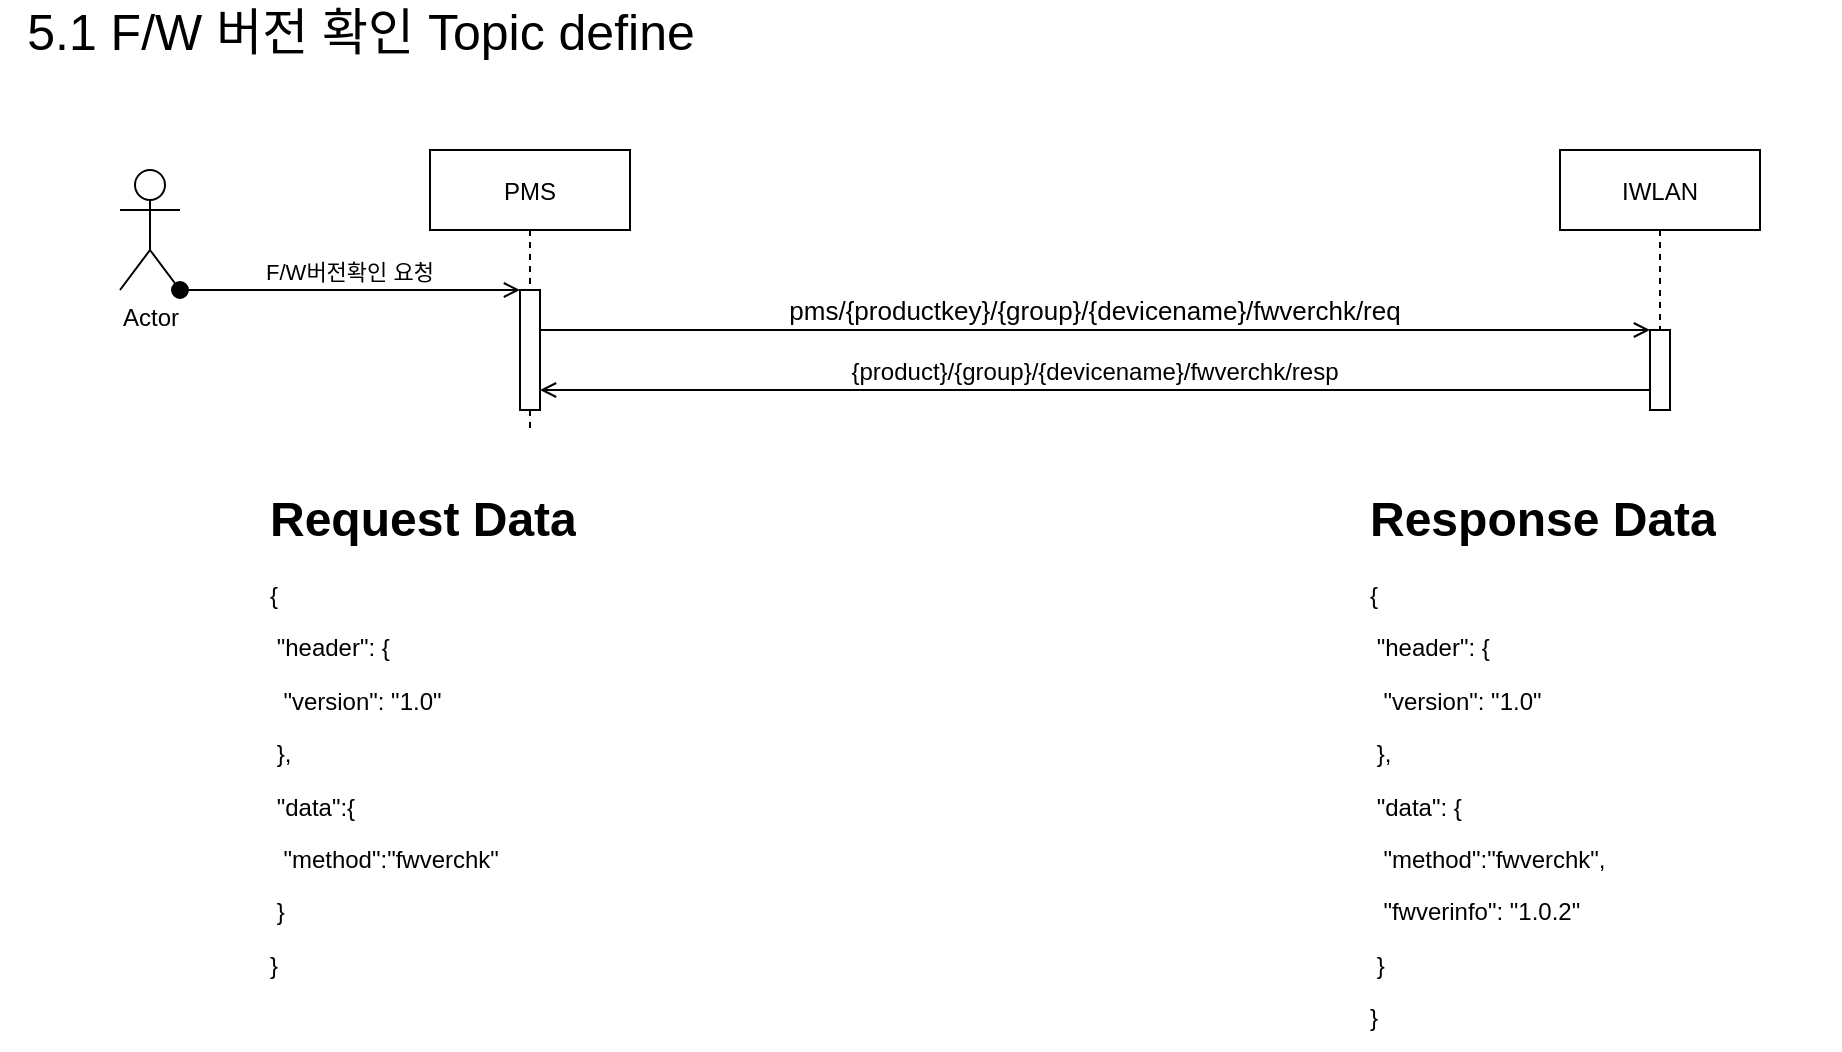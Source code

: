 <mxfile version="14.8.5" type="github" pages="2">
  <diagram id="kgpKYQtTHZ0yAKxKKP6v" name="5.1 F/W 버전 확인 Topic define">
    <mxGraphModel dx="1426" dy="872" grid="1" gridSize="10" guides="1" tooltips="1" connect="1" arrows="1" fold="1" page="1" pageScale="1" pageWidth="1169" pageHeight="827" math="0" shadow="0">
      <root>
        <mxCell id="0" />
        <mxCell id="1" parent="0" />
        <mxCell id="3nuBFxr9cyL0pnOWT2aG-1" value="PMS" style="shape=umlLifeline;perimeter=lifelinePerimeter;container=1;collapsible=0;recursiveResize=0;rounded=0;shadow=0;strokeWidth=1;" parent="1" vertex="1">
          <mxGeometry x="255" y="100" width="100" height="140" as="geometry" />
        </mxCell>
        <mxCell id="3nuBFxr9cyL0pnOWT2aG-2" value="" style="points=[];perimeter=orthogonalPerimeter;rounded=0;shadow=0;strokeWidth=1;" parent="3nuBFxr9cyL0pnOWT2aG-1" vertex="1">
          <mxGeometry x="45" y="70" width="10" height="60" as="geometry" />
        </mxCell>
        <mxCell id="3nuBFxr9cyL0pnOWT2aG-8" value="pms/{productkey}/{group}/{devicename}/fwverchk/req" style="verticalAlign=bottom;endArrow=open;entryX=0;entryY=0;shadow=0;strokeWidth=1;fontSize=13;fontStyle=0;endFill=0;" parent="1" edge="1">
          <mxGeometry relative="1" as="geometry">
            <mxPoint x="310" y="190.0" as="sourcePoint" />
            <mxPoint x="865" y="190.0" as="targetPoint" />
          </mxGeometry>
        </mxCell>
        <mxCell id="3nuBFxr9cyL0pnOWT2aG-9" value="{product}/{group}/{devicename}/fwverchk/resp" style="verticalAlign=bottom;endArrow=open;entryX=1;entryY=0;shadow=0;strokeWidth=1;fontSize=12;endFill=0;" parent="1" source="3nuBFxr9cyL0pnOWT2aG-6" edge="1">
          <mxGeometry relative="1" as="geometry">
            <mxPoint x="860" y="220" as="sourcePoint" />
            <mxPoint x="310" y="220" as="targetPoint" />
          </mxGeometry>
        </mxCell>
        <mxCell id="5kBYfJOK7Zqod7wVKw6P-1" value="Actor" style="shape=umlActor;verticalLabelPosition=bottom;verticalAlign=top;html=1;outlineConnect=0;" parent="1" vertex="1">
          <mxGeometry x="100" y="110" width="30" height="60" as="geometry" />
        </mxCell>
        <mxCell id="3nuBFxr9cyL0pnOWT2aG-3" value="F/W버전확인 요청" style="verticalAlign=bottom;startArrow=oval;endArrow=open;startSize=8;shadow=0;strokeWidth=1;exitX=1;exitY=1;exitDx=0;exitDy=0;exitPerimeter=0;endFill=0;" parent="1" source="5kBYfJOK7Zqod7wVKw6P-1" target="3nuBFxr9cyL0pnOWT2aG-2" edge="1">
          <mxGeometry relative="1" as="geometry">
            <mxPoint x="240" y="170" as="sourcePoint" />
          </mxGeometry>
        </mxCell>
        <mxCell id="5kBYfJOK7Zqod7wVKw6P-3" value="&lt;font style=&quot;font-size: 25px&quot;&gt;5.1 F/W 버전 확인 Topic define&lt;/font&gt;" style="text;html=1;align=center;verticalAlign=middle;resizable=0;points=[];autosize=1;strokeColor=none;" parent="1" vertex="1">
          <mxGeometry x="40" y="30" width="360" height="20" as="geometry" />
        </mxCell>
        <mxCell id="3nuBFxr9cyL0pnOWT2aG-5" value="IWLAN" style="shape=umlLifeline;perimeter=lifelinePerimeter;container=1;collapsible=0;recursiveResize=0;rounded=0;shadow=0;strokeWidth=1;" parent="1" vertex="1">
          <mxGeometry x="820" y="100" width="100" height="130" as="geometry" />
        </mxCell>
        <mxCell id="3nuBFxr9cyL0pnOWT2aG-6" value="" style="points=[];perimeter=orthogonalPerimeter;rounded=0;shadow=0;strokeWidth=1;" parent="3nuBFxr9cyL0pnOWT2aG-5" vertex="1">
          <mxGeometry x="45" y="90" width="10" height="40" as="geometry" />
        </mxCell>
        <mxCell id="5kBYfJOK7Zqod7wVKw6P-7" value="&lt;h1&gt;Request Data&lt;/h1&gt;&lt;p&gt;{&lt;/p&gt;&lt;p&gt;&lt;span&gt;	&lt;/span&gt;&lt;span&gt;	&lt;/span&gt;&lt;span style=&quot;white-space: pre&quot;&gt;	&lt;/span&gt;&quot;header&quot;: {&lt;/p&gt;&lt;p&gt;&lt;span&gt;		&lt;/span&gt;&lt;span&gt;	&lt;/span&gt;&lt;span&gt;	&lt;/span&gt;&lt;span style=&quot;white-space: pre&quot;&gt;	&lt;/span&gt;&lt;span style=&quot;white-space: pre&quot;&gt;	&lt;/span&gt;&quot;version&quot;: &quot;1.0&quot;&lt;/p&gt;&lt;p&gt;&lt;span&gt;	&lt;/span&gt;&lt;span&gt;	&lt;/span&gt;&lt;span style=&quot;white-space: pre&quot;&gt;	&lt;/span&gt;},&lt;/p&gt;&lt;p&gt;&lt;span&gt;	&lt;/span&gt;&lt;span style=&quot;white-space: pre&quot;&gt;	&lt;/span&gt;&quot;data&quot;:{&lt;br&gt;&lt;/p&gt;&lt;p&gt;&lt;span&gt;	&lt;/span&gt;&lt;span&gt;	&lt;/span&gt;&lt;span style=&quot;white-space: pre&quot;&gt;	&lt;/span&gt;&lt;span style=&quot;white-space: pre&quot;&gt;	&lt;/span&gt;&quot;method&quot;:&quot;fwverchk&quot;&lt;br&gt;&lt;/p&gt;&lt;p&gt;&lt;span&gt;	&lt;/span&gt;&lt;span style=&quot;white-space: pre&quot;&gt;	&lt;/span&gt;}&lt;/p&gt;&lt;p&gt;}&lt;/p&gt;" style="text;html=1;strokeColor=none;fillColor=none;spacing=5;spacingTop=-20;whiteSpace=wrap;overflow=hidden;rounded=0;fontSize=12;" parent="1" vertex="1">
          <mxGeometry x="170" y="265" width="230" height="255" as="geometry" />
        </mxCell>
        <mxCell id="5kBYfJOK7Zqod7wVKw6P-8" value="&lt;h1&gt;Response Data&lt;/h1&gt;&lt;p&gt;&lt;/p&gt;&lt;span&gt;&lt;p&gt;{&lt;/p&gt;&lt;p&gt;&lt;span&gt;&lt;span style=&quot;white-space: pre&quot;&gt;	&lt;/span&gt;&quot;header&quot;: {&lt;/span&gt;&lt;br&gt;&lt;/p&gt;&lt;p&gt;&lt;span&gt;&lt;span style=&quot;white-space: pre&quot;&gt;	&lt;span style=&quot;white-space: pre&quot;&gt;	&lt;/span&gt;&lt;/span&gt;&quot;version&quot;: &quot;1.0&quot;&lt;/span&gt;&lt;br&gt;&lt;/p&gt;&lt;p&gt;&lt;span&gt;&lt;span style=&quot;white-space: pre&quot;&gt;	&lt;/span&gt;},&lt;/span&gt;&lt;br&gt;&lt;/p&gt;&lt;p&gt;&lt;span&gt;&lt;span style=&quot;white-space: pre&quot;&gt;	&lt;/span&gt;&quot;data&quot;: {&lt;/span&gt;&lt;br&gt;&lt;/p&gt;&lt;p&gt;&lt;span&gt;&lt;span style=&quot;white-space: pre&quot;&gt;	&lt;/span&gt;&lt;span style=&quot;white-space: pre&quot;&gt;	&lt;/span&gt;&quot;method&quot;:&quot;fwverchk&quot;,&lt;br&gt;&lt;/span&gt;&lt;/p&gt;&lt;p&gt;&lt;span&gt;&lt;span style=&quot;white-space: pre&quot;&gt;	&lt;span style=&quot;white-space: pre&quot;&gt;	&lt;/span&gt;&quot;&lt;/span&gt;&lt;/span&gt;&lt;span&gt;fwverinfo&quot;: &quot;1.0.2&quot;&lt;/span&gt;&lt;/p&gt;&lt;p&gt;&lt;span&gt;	&lt;/span&gt;&lt;span style=&quot;white-space: pre&quot;&gt;	&lt;/span&gt;}&lt;/p&gt;&lt;p&gt;}&lt;/p&gt;&lt;/span&gt;" style="text;html=1;strokeColor=none;fillColor=none;spacing=5;spacingTop=-20;whiteSpace=wrap;overflow=hidden;rounded=0;fontSize=12;" parent="1" vertex="1">
          <mxGeometry x="720" y="265" width="240" height="285" as="geometry" />
        </mxCell>
      </root>
    </mxGraphModel>
  </diagram>
  <diagram id="U9TsFrNqbL_BJm1C6WAU" name="5.4 F/W 업데이트 Topic define">
    <mxGraphModel dx="1426" dy="872" grid="1" gridSize="10" guides="1" tooltips="1" connect="1" arrows="1" fold="1" page="1" pageScale="1" pageWidth="1169" pageHeight="827" math="0" shadow="0">
      <root>
        <mxCell id="xE-kRRZ_xSgWLuXI9ASr-0" />
        <mxCell id="xE-kRRZ_xSgWLuXI9ASr-1" parent="xE-kRRZ_xSgWLuXI9ASr-0" />
        <mxCell id="xE-kRRZ_xSgWLuXI9ASr-2" value="PMS" style="shape=umlLifeline;perimeter=lifelinePerimeter;container=1;collapsible=0;recursiveResize=0;rounded=0;shadow=0;strokeWidth=1;" vertex="1" parent="xE-kRRZ_xSgWLuXI9ASr-1">
          <mxGeometry x="255" y="100" width="100" height="260" as="geometry" />
        </mxCell>
        <mxCell id="xE-kRRZ_xSgWLuXI9ASr-3" value="" style="points=[];perimeter=orthogonalPerimeter;rounded=0;shadow=0;strokeWidth=1;" vertex="1" parent="xE-kRRZ_xSgWLuXI9ASr-2">
          <mxGeometry x="45" y="70" width="10" height="190" as="geometry" />
        </mxCell>
        <mxCell id="xE-kRRZ_xSgWLuXI9ASr-4" value="pms/{productkey}/{group}/{devicename}/fwupdate/req" style="verticalAlign=bottom;endArrow=open;entryX=0;entryY=0;shadow=0;strokeWidth=1;fontSize=13;fontStyle=0;endFill=0;" edge="1" parent="xE-kRRZ_xSgWLuXI9ASr-1">
          <mxGeometry relative="1" as="geometry">
            <mxPoint x="310" y="190" as="sourcePoint" />
            <mxPoint x="865" y="190" as="targetPoint" />
          </mxGeometry>
        </mxCell>
        <mxCell id="xE-kRRZ_xSgWLuXI9ASr-5" value="{product}/{group}/{devicename}/fwupdate/resp (start)" style="verticalAlign=bottom;endArrow=open;entryX=1;entryY=0;shadow=0;strokeWidth=1;fontSize=12;endFill=0;" edge="1" parent="xE-kRRZ_xSgWLuXI9ASr-1" source="xE-kRRZ_xSgWLuXI9ASr-10">
          <mxGeometry relative="1" as="geometry">
            <mxPoint x="860" y="220" as="sourcePoint" />
            <mxPoint x="310" y="220" as="targetPoint" />
          </mxGeometry>
        </mxCell>
        <mxCell id="xE-kRRZ_xSgWLuXI9ASr-6" value="Actor" style="shape=umlActor;verticalLabelPosition=bottom;verticalAlign=top;html=1;outlineConnect=0;" vertex="1" parent="xE-kRRZ_xSgWLuXI9ASr-1">
          <mxGeometry x="100" y="110" width="30" height="60" as="geometry" />
        </mxCell>
        <mxCell id="xE-kRRZ_xSgWLuXI9ASr-7" value="F/W 업데이트 요청" style="verticalAlign=bottom;startArrow=oval;endArrow=open;startSize=8;shadow=0;strokeWidth=1;exitX=1;exitY=1;exitDx=0;exitDy=0;exitPerimeter=0;endFill=0;" edge="1" parent="xE-kRRZ_xSgWLuXI9ASr-1" source="xE-kRRZ_xSgWLuXI9ASr-6" target="xE-kRRZ_xSgWLuXI9ASr-3">
          <mxGeometry relative="1" as="geometry">
            <mxPoint x="240" y="170" as="sourcePoint" />
          </mxGeometry>
        </mxCell>
        <mxCell id="xE-kRRZ_xSgWLuXI9ASr-8" value="&lt;font style=&quot;font-size: 25px&quot;&gt;5.4 F/W 업데이트 Topic define&lt;/font&gt;" style="text;html=1;align=center;verticalAlign=middle;resizable=0;points=[];autosize=1;strokeColor=none;" vertex="1" parent="xE-kRRZ_xSgWLuXI9ASr-1">
          <mxGeometry x="50" y="30" width="340" height="20" as="geometry" />
        </mxCell>
        <mxCell id="xE-kRRZ_xSgWLuXI9ASr-9" value="IWLAN" style="shape=umlLifeline;perimeter=lifelinePerimeter;container=1;collapsible=0;recursiveResize=0;rounded=0;shadow=0;strokeWidth=1;" vertex="1" parent="xE-kRRZ_xSgWLuXI9ASr-1">
          <mxGeometry x="820" y="100" width="100" height="290" as="geometry" />
        </mxCell>
        <mxCell id="RVd04qsZzWlhASqUx1ZP-3" value="" style="endArrow=classic;html=1;exitX=-0.1;exitY=0.51;exitDx=0;exitDy=0;exitPerimeter=0;" edge="1" parent="xE-kRRZ_xSgWLuXI9ASr-9">
          <mxGeometry width="50" height="50" relative="1" as="geometry">
            <mxPoint x="48" y="192" as="sourcePoint" />
            <mxPoint x="53.5" y="230" as="targetPoint" />
            <Array as="points">
              <mxPoint x="114" y="192" />
              <mxPoint x="114" y="230" />
              <mxPoint x="74" y="230" />
            </Array>
          </mxGeometry>
        </mxCell>
        <mxCell id="RVd04qsZzWlhASqUx1ZP-4" value="재부팅중" style="edgeLabel;html=1;align=center;verticalAlign=middle;resizable=0;points=[];" vertex="1" connectable="0" parent="RVd04qsZzWlhASqUx1ZP-3">
          <mxGeometry x="0.082" y="3" relative="1" as="geometry">
            <mxPoint as="offset" />
          </mxGeometry>
        </mxCell>
        <mxCell id="xE-kRRZ_xSgWLuXI9ASr-10" value="" style="points=[];perimeter=orthogonalPerimeter;rounded=0;shadow=0;strokeWidth=1;" vertex="1" parent="xE-kRRZ_xSgWLuXI9ASr-9">
          <mxGeometry x="45" y="90" width="10" height="200" as="geometry" />
        </mxCell>
        <mxCell id="xE-kRRZ_xSgWLuXI9ASr-11" value="&lt;h1&gt;Request Data&lt;/h1&gt;&lt;p&gt;{&lt;/p&gt;&lt;p&gt;&lt;span&gt; &lt;/span&gt;&lt;span&gt;	&lt;/span&gt;&lt;span style=&quot;white-space: pre&quot;&gt;	&lt;/span&gt;&quot;header&quot;:{&lt;br&gt;&lt;/p&gt;&lt;p&gt;&lt;span&gt; &lt;/span&gt;&lt;span&gt; &lt;/span&gt;&lt;span&gt;	&lt;/span&gt;&lt;span&gt;	&lt;/span&gt;&lt;span style=&quot;white-space: pre&quot;&gt;	&lt;/span&gt;&lt;span style=&quot;white-space: pre&quot;&gt;	&lt;/span&gt;&quot;version&quot;:&quot;1.0&quot;&lt;/p&gt;&lt;p&gt;&lt;span&gt; &lt;/span&gt;&lt;span&gt;	&lt;/span&gt;&lt;span style=&quot;white-space: pre&quot;&gt;	&lt;/span&gt;},&lt;br&gt;&lt;/p&gt;&lt;p&gt;&lt;span&gt;	&lt;/span&gt;&lt;span style=&quot;white-space: pre&quot;&gt;	&lt;/span&gt;&quot;data&quot;:{&lt;br&gt;&lt;/p&gt;&lt;p&gt;&lt;span&gt;	&lt;/span&gt;&lt;span&gt;	&lt;/span&gt;&lt;span style=&quot;white-space: pre&quot;&gt;	&lt;/span&gt;&lt;span style=&quot;white-space: pre&quot;&gt;	&lt;/span&gt;&quot;method&quot;:&quot;fwupdate&quot;,&lt;br&gt;&lt;/p&gt;&lt;p&gt;&lt;span&gt;	&lt;/span&gt;&lt;span&gt;	&lt;/span&gt;&lt;span style=&quot;white-space: pre&quot;&gt;	&lt;/span&gt;&lt;span style=&quot;white-space: pre&quot;&gt;	&lt;/span&gt;&quot;url&quot;:&quot;http://www.openss7.org/repos/tarballs/image103.tgz&quot;&lt;br&gt;&lt;/p&gt;&lt;p&gt;&lt;span&gt;	&lt;/span&gt;&lt;span style=&quot;white-space: pre&quot;&gt;	&lt;/span&gt;}&lt;/p&gt;&lt;p&gt;}&lt;/p&gt;" style="text;html=1;strokeColor=none;fillColor=none;spacing=5;spacingTop=-20;whiteSpace=wrap;overflow=hidden;rounded=0;fontSize=12;" vertex="1" parent="xE-kRRZ_xSgWLuXI9ASr-1">
          <mxGeometry x="140" y="415" width="430" height="295" as="geometry" />
        </mxCell>
        <mxCell id="xE-kRRZ_xSgWLuXI9ASr-12" value="&lt;h1&gt;Response Data&lt;/h1&gt;&lt;p&gt;{&lt;/p&gt;&lt;p&gt;&lt;span style=&quot;white-space: pre&quot;&gt; &lt;span style=&quot;white-space: pre&quot;&gt;	&lt;/span&gt;&lt;/span&gt;&quot;header&quot;:{&lt;br&gt;&lt;/p&gt;&lt;p&gt;&lt;span style=&quot;white-space: pre&quot;&gt; &lt;/span&gt;&lt;span style=&quot;white-space: pre&quot;&gt; &lt;span style=&quot;white-space: pre&quot;&gt;	&lt;/span&gt;&lt;span style=&quot;white-space: pre&quot;&gt;	&lt;/span&gt;&lt;/span&gt;&quot;version&quot;:&quot;1.0&quot;&lt;/p&gt;&lt;p&gt;&lt;span style=&quot;white-space: pre&quot;&gt; &lt;span style=&quot;white-space: pre&quot;&gt;	&lt;/span&gt;&lt;/span&gt;},&lt;br&gt;&lt;/p&gt;&lt;p&gt;&lt;span style=&quot;white-space: pre&quot;&gt;	&lt;/span&gt;&quot;data&quot;:{&lt;br&gt;&lt;/p&gt;&lt;p&gt;&lt;span style=&quot;white-space: pre&quot;&gt;	&lt;/span&gt;&lt;span style=&quot;white-space: pre&quot;&gt;	&lt;/span&gt;&quot;method&quot;:&quot;fwupdate&quot;,&lt;br&gt;&lt;/p&gt;&lt;p&gt;&lt;span style=&quot;white-space: pre&quot;&gt;	&lt;/span&gt;&lt;span style=&quot;white-space: pre&quot;&gt;	&lt;/span&gt;&quot;progress&quot;:&quot;start&quot;&lt;br&gt;&lt;/p&gt;&lt;p&gt;&lt;span style=&quot;white-space: pre&quot;&gt;	&lt;/span&gt;}&lt;/p&gt;&lt;p&gt;}&lt;/p&gt;" style="text;html=1;strokeColor=none;fillColor=none;spacing=5;spacingTop=-20;whiteSpace=wrap;overflow=hidden;rounded=0;fontSize=12;" vertex="1" parent="xE-kRRZ_xSgWLuXI9ASr-1">
          <mxGeometry x="720" y="415" width="230" height="285" as="geometry" />
        </mxCell>
        <mxCell id="b1rEp1miTiUdh2nNgBxI-0" style="edgeStyle=orthogonalEdgeStyle;rounded=0;orthogonalLoop=1;jettySize=auto;html=1;dashed=1;endArrow=none;endFill=0;" edge="1" parent="xE-kRRZ_xSgWLuXI9ASr-1" source="xE-kRRZ_xSgWLuXI9ASr-3">
          <mxGeometry relative="1" as="geometry">
            <mxPoint x="305" y="380" as="targetPoint" />
          </mxGeometry>
        </mxCell>
        <mxCell id="RVd04qsZzWlhASqUx1ZP-0" value="&lt;font style=&quot;font-size: 13px&quot;&gt;Response Data 안에 progress 항목의 값은 아래와 같음.&lt;br&gt;&lt;div&gt;&lt;span&gt;start&lt;span style=&quot;white-space: pre&quot;&gt;	&lt;/span&gt;&lt;span style=&quot;white-space: pre&quot;&gt;	&lt;/span&gt;: 전달받은 url 로부터 이미지 다운을 시작함을 의미&lt;/span&gt;&lt;/div&gt;&lt;div&gt;&lt;span&gt;flashing&lt;span style=&quot;white-space: pre&quot;&gt;	&lt;/span&gt;: 다운 받은 이미지의 무결성 체크 후 flash에 write 함을 의미&lt;/span&gt;&lt;/div&gt;&lt;div&gt;&lt;span&gt;reboot&lt;span style=&quot;white-space: pre&quot;&gt;	&lt;/span&gt;: flash write가 끝났음을 의미&lt;/span&gt;&lt;/div&gt;&lt;div&gt;finish&lt;span style=&quot;white-space: pre&quot;&gt;	&lt;/span&gt;: rebooting이 끝나고 fw update가 마무리 됨을 의미&lt;/div&gt;&lt;/font&gt;" style="rounded=0;whiteSpace=wrap;html=1;align=left;" vertex="1" parent="xE-kRRZ_xSgWLuXI9ASr-1">
          <mxGeometry x="720" y="710" width="380" height="90" as="geometry" />
        </mxCell>
        <mxCell id="RVd04qsZzWlhASqUx1ZP-1" value="{product}/{group}/{devicename}/fwupdate/resp (flashing)" style="verticalAlign=bottom;endArrow=open;entryX=1;entryY=0;shadow=0;strokeWidth=1;fontSize=12;endFill=0;" edge="1" parent="xE-kRRZ_xSgWLuXI9ASr-1">
          <mxGeometry relative="1" as="geometry">
            <mxPoint x="865" y="250" as="sourcePoint" />
            <mxPoint x="310" y="250" as="targetPoint" />
          </mxGeometry>
        </mxCell>
        <mxCell id="RVd04qsZzWlhASqUx1ZP-2" value="{product}/{group}/{devicename}/fwupdate/resp (reboot)" style="verticalAlign=bottom;endArrow=open;entryX=1;entryY=0;shadow=0;strokeWidth=1;fontSize=12;endFill=0;" edge="1" parent="xE-kRRZ_xSgWLuXI9ASr-1">
          <mxGeometry relative="1" as="geometry">
            <mxPoint x="865" y="280" as="sourcePoint" />
            <mxPoint x="310" y="280" as="targetPoint" />
          </mxGeometry>
        </mxCell>
        <mxCell id="RVd04qsZzWlhASqUx1ZP-5" value="{product}/{group}/{devicename}/fwupdate/resp (finish)" style="verticalAlign=bottom;endArrow=open;entryX=1;entryY=0;shadow=0;strokeWidth=1;fontSize=12;endFill=0;" edge="1" parent="xE-kRRZ_xSgWLuXI9ASr-1">
          <mxGeometry relative="1" as="geometry">
            <mxPoint x="865" y="350" as="sourcePoint" />
            <mxPoint x="310" y="350" as="targetPoint" />
          </mxGeometry>
        </mxCell>
      </root>
    </mxGraphModel>
  </diagram>
</mxfile>
